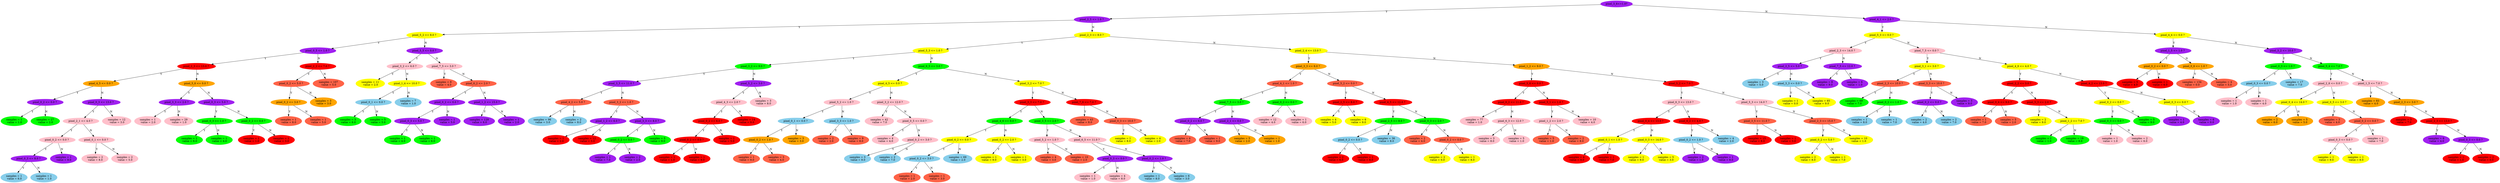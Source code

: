 // Binary Tree
digraph {
	"20b31d8c-383e-11eb-81cb-5800e3ba9968" [label="pixel_3_6<=1.0?" color=purple style=filled]
	"20b31d8d-383e-11eb-8c72-5800e3ba9968" [label="pixel_2_5 <= 1.0 ? " color=purple style=filled]
	"20b31d8c-383e-11eb-81cb-5800e3ba9968" -> "20b31d8d-383e-11eb-8c72-5800e3ba9968" [label=Y]
	"20b31d8e-383e-11eb-95e8-5800e3ba9968" [label="pixel_5_2 <= 8.0 ? " color=yellow style=filled]
	"20b31d8d-383e-11eb-8c72-5800e3ba9968" -> "20b31d8e-383e-11eb-95e8-5800e3ba9968" [label=Y]
	"20b31d8f-383e-11eb-954e-5800e3ba9968" [label="pixel_0_5 <= 1.0 ? " color=purple style=filled]
	"20b31d8e-383e-11eb-95e8-5800e3ba9968" -> "20b31d8f-383e-11eb-954e-5800e3ba9968" [label=Y]
	"20b31d90-383e-11eb-b7ca-5800e3ba9968" [label="pixel_2_3 <= 13.0 ? " color=red style=filled]
	"20b31d8f-383e-11eb-954e-5800e3ba9968" -> "20b31d90-383e-11eb-b7ca-5800e3ba9968" [label=Y]
	"20b31d91-383e-11eb-a788-5800e3ba9968" [label="pixel_4_5 <= 0.0 ? " color=orange style=filled]
	"20b31d90-383e-11eb-b7ca-5800e3ba9968" -> "20b31d91-383e-11eb-a788-5800e3ba9968" [label=Y]
	"20b31d92-383e-11eb-92b6-5800e3ba9968" [label="pixel_0_2 <= 0.0 ? " color=purple style=filled]
	"20b31d91-383e-11eb-a788-5800e3ba9968" -> "20b31d92-383e-11eb-92b6-5800e3ba9968" [label=Y]
	"20b31d93-383e-11eb-a351-5800e3ba9968" [label="samples = 1
 value = 1.0" color=green style=filled]
	"20b31d92-383e-11eb-92b6-5800e3ba9968" -> "20b31d93-383e-11eb-a351-5800e3ba9968" [label=Y]
	"20b3b970-383e-11eb-b393-5800e3ba9968" [label="samples = 27
 value = 2.0" color=green style=filled]
	"20b31d92-383e-11eb-92b6-5800e3ba9968" -> "20b3b970-383e-11eb-b393-5800e3ba9968" [label=N]
	"20b3b971-383e-11eb-ba29-5800e3ba9968" [label="pixel_0_3 <= 13.0 ? " color=purple style=filled]
	"20b31d91-383e-11eb-a788-5800e3ba9968" -> "20b3b971-383e-11eb-ba29-5800e3ba9968" [label=N]
	"20b3b972-383e-11eb-967a-5800e3ba9968" [label="pixel_2_1 <= 4.0 ? " color=pink style=filled]
	"20b3b971-383e-11eb-ba29-5800e3ba9968" -> "20b3b972-383e-11eb-967a-5800e3ba9968" [label=Y]
	"20b3b973-383e-11eb-9085-5800e3ba9968" [label="pixel_0_2 <= 0.0 ? " color=pink style=filled]
	"20b3b972-383e-11eb-967a-5800e3ba9968" -> "20b3b973-383e-11eb-9085-5800e3ba9968" [label=Y]
	"20b3b974-383e-11eb-b53b-5800e3ba9968" [label="pixel_0_3 <= 8.0 ? " color=purple style=filled]
	"20b3b973-383e-11eb-9085-5800e3ba9968" -> "20b3b974-383e-11eb-b53b-5800e3ba9968" [label=Y]
	"20b4557a-383e-11eb-97d5-5800e3ba9968" [label="samples = 1
 value = 6.0" color=skyblue style=filled]
	"20b3b974-383e-11eb-b53b-5800e3ba9968" -> "20b4557a-383e-11eb-97d5-5800e3ba9968" [label=Y]
	"20b4557b-383e-11eb-8ed5-5800e3ba9968" [label="samples = 1
 value = 1.0" color=skyblue style=filled]
	"20b3b974-383e-11eb-b53b-5800e3ba9968" -> "20b4557b-383e-11eb-8ed5-5800e3ba9968" [label=N]
	"20b4557c-383e-11eb-8fea-5800e3ba9968" [label="samples = 1
 value = 9.0" color=purple style=filled]
	"20b3b973-383e-11eb-9085-5800e3ba9968" -> "20b4557c-383e-11eb-8fea-5800e3ba9968" [label=N]
	"20b4557d-383e-11eb-95e6-5800e3ba9968" [label="pixel_0_1 <= 0.0 ? " color=pink style=filled]
	"20b3b972-383e-11eb-967a-5800e3ba9968" -> "20b4557d-383e-11eb-95e6-5800e3ba9968" [label=N]
	"20b4f16c-383e-11eb-8934-5800e3ba9968" [label="samples = 2
 value = 8.0" color=pink style=filled]
	"20b4557d-383e-11eb-95e6-5800e3ba9968" -> "20b4f16c-383e-11eb-8934-5800e3ba9968" [label=Y]
	"20b4f16d-383e-11eb-82ca-5800e3ba9968" [label="samples = 2
 value = 5.0" color=pink style=filled]
	"20b4557d-383e-11eb-95e6-5800e3ba9968" -> "20b4f16d-383e-11eb-82ca-5800e3ba9968" [label=N]
	"20b4f16e-383e-11eb-93e7-5800e3ba9968" [label="samples = 12
 value = 3.0" color=pink style=filled]
	"20b3b971-383e-11eb-ba29-5800e3ba9968" -> "20b4f16e-383e-11eb-93e7-5800e3ba9968" [label=N]
	"20b4f16f-383e-11eb-ac6d-5800e3ba9968" [label="pixel_5_6 <= 0.0 ? " color=orange style=filled]
	"20b31d90-383e-11eb-b7ca-5800e3ba9968" -> "20b4f16f-383e-11eb-ac6d-5800e3ba9968" [label=N]
	"20b4f170-383e-11eb-aee0-5800e3ba9968" [label="pixel_3_3 <= 2.0 ? " color=purple style=filled]
	"20b4f16f-383e-11eb-ac6d-5800e3ba9968" -> "20b4f170-383e-11eb-aee0-5800e3ba9968" [label=Y]
	"20b4f171-383e-11eb-a14d-5800e3ba9968" [label="samples = 1
 value = 2.0" color=pink style=filled]
	"20b4f170-383e-11eb-aee0-5800e3ba9968" -> "20b4f171-383e-11eb-a14d-5800e3ba9968" [label=Y]
	"20b4f172-383e-11eb-9e96-5800e3ba9968" [label="samples = 29
 value = 1.0" color=pink style=filled]
	"20b4f170-383e-11eb-aee0-5800e3ba9968" -> "20b4f172-383e-11eb-9e96-5800e3ba9968" [label=N]
	"20b4f173-383e-11eb-afd1-5800e3ba9968" [label="pixel_0_3 <= 5.0 ? " color=purple style=filled]
	"20b4f16f-383e-11eb-ac6d-5800e3ba9968" -> "20b4f173-383e-11eb-afd1-5800e3ba9968" [label=N]
	"20b4f174-383e-11eb-8e66-5800e3ba9968" [label="pixel_0_3 <= 1.0 ? " color=green style=filled]
	"20b4f173-383e-11eb-afd1-5800e3ba9968" -> "20b4f174-383e-11eb-8e66-5800e3ba9968" [label=Y]
	"20b4f175-383e-11eb-9fea-5800e3ba9968" [label="samples = 1
 value = 6.0" color=green style=filled]
	"20b4f174-383e-11eb-8e66-5800e3ba9968" -> "20b4f175-383e-11eb-9fea-5800e3ba9968" [label=Y]
	"20b4f176-383e-11eb-9301-5800e3ba9968" [label="samples = 1
 value = 4.0" color=green style=filled]
	"20b4f174-383e-11eb-8e66-5800e3ba9968" -> "20b4f176-383e-11eb-9301-5800e3ba9968" [label=N]
	"20b4f177-383e-11eb-a2b7-5800e3ba9968" [label="pixel_0_2 <= 0.0 ? " color=green style=filled]
	"20b4f173-383e-11eb-afd1-5800e3ba9968" -> "20b4f177-383e-11eb-a2b7-5800e3ba9968" [label=N]
	"20b4f178-383e-11eb-a336-5800e3ba9968" [label="samples = 1
 value = 1.0" color=red style=filled]
	"20b4f177-383e-11eb-a2b7-5800e3ba9968" -> "20b4f178-383e-11eb-a336-5800e3ba9968" [label=Y]
	"20b4f179-383e-11eb-b8d1-5800e3ba9968" [label="samples = 1
 value = 3.0" color=red style=filled]
	"20b4f177-383e-11eb-a2b7-5800e3ba9968" -> "20b4f179-383e-11eb-b8d1-5800e3ba9968" [label=N]
	"20b4f17a-383e-11eb-afdf-5800e3ba9968" [label="pixel_2_2 <= 7.0 ? " color=red style=filled]
	"20b31d8f-383e-11eb-954e-5800e3ba9968" -> "20b4f17a-383e-11eb-afdf-5800e3ba9968" [label=N]
	"20b4f17b-383e-11eb-85c8-5800e3ba9968" [label="pixel_0_2 <= 5.0 ? " color=tomato style=filled]
	"20b4f17a-383e-11eb-afdf-5800e3ba9968" -> "20b4f17b-383e-11eb-85c8-5800e3ba9968" [label=Y]
	"20b4f17c-383e-11eb-8ddb-5800e3ba9968" [label="pixel_0_2 <= 3.0 ? " color=orange style=filled]
	"20b4f17b-383e-11eb-85c8-5800e3ba9968" -> "20b4f17c-383e-11eb-8ddb-5800e3ba9968" [label=Y]
	"20b4f17d-383e-11eb-b79d-5800e3ba9968" [label="samples = 1
 value = 8.0" color=tomato style=filled]
	"20b4f17c-383e-11eb-8ddb-5800e3ba9968" -> "20b4f17d-383e-11eb-b79d-5800e3ba9968" [label=Y]
	"20b4f17e-383e-11eb-8872-5800e3ba9968" [label="samples = 1
 value = 5.0" color=tomato style=filled]
	"20b4f17c-383e-11eb-8ddb-5800e3ba9968" -> "20b4f17e-383e-11eb-8872-5800e3ba9968" [label=N]
	"20b58d78-383e-11eb-9ef4-5800e3ba9968" [label="samples = 3
 value = 3.0" color=orange style=filled]
	"20b4f17b-383e-11eb-85c8-5800e3ba9968" -> "20b58d78-383e-11eb-9ef4-5800e3ba9968" [label=N]
	"20b58d79-383e-11eb-a243-5800e3ba9968" [label="samples = 107
 value = 5.0" color=tomato style=filled]
	"20b4f17a-383e-11eb-afdf-5800e3ba9968" -> "20b58d79-383e-11eb-a243-5800e3ba9968" [label=N]
	"20b58d7a-383e-11eb-a53e-5800e3ba9968" [label="pixel_5_5 <= 0.0 ? " color=purple style=filled]
	"20b31d8e-383e-11eb-95e8-5800e3ba9968" -> "20b58d7a-383e-11eb-a53e-5800e3ba9968" [label=N]
	"20b58d7b-383e-11eb-a739-5800e3ba9968" [label="pixel_3_2 <= 6.0 ? " color=pink style=filled]
	"20b58d7a-383e-11eb-a53e-5800e3ba9968" -> "20b58d7b-383e-11eb-a739-5800e3ba9968" [label=Y]
	"20b58d7c-383e-11eb-9f31-5800e3ba9968" [label="samples = 11
 value = 2.0" color=yellow style=filled]
	"20b58d7b-383e-11eb-a739-5800e3ba9968" -> "20b58d7c-383e-11eb-9f31-5800e3ba9968" [label=Y]
	"20b58d7d-383e-11eb-a700-5800e3ba9968" [label="pixel_1_4 <= 10.0 ? " color=yellow style=filled]
	"20b58d7b-383e-11eb-a739-5800e3ba9968" -> "20b58d7d-383e-11eb-a700-5800e3ba9968" [label=N]
	"20b58d7e-383e-11eb-a0a8-5800e3ba9968" [label="pixel_0_1 <= 0.0 ? " color=skyblue style=filled]
	"20b58d7d-383e-11eb-a700-5800e3ba9968" -> "20b58d7e-383e-11eb-a0a8-5800e3ba9968" [label=Y]
	"20b58d7f-383e-11eb-b6ef-5800e3ba9968" [label="samples = 3
 value = 6.0" color=green style=filled]
	"20b58d7e-383e-11eb-a0a8-5800e3ba9968" -> "20b58d7f-383e-11eb-b6ef-5800e3ba9968" [label=Y]
	"20b58d80-383e-11eb-b3c7-5800e3ba9968" [label="samples = 5
 value = 5.0" color=green style=filled]
	"20b58d7e-383e-11eb-a0a8-5800e3ba9968" -> "20b58d80-383e-11eb-b3c7-5800e3ba9968" [label=N]
	"20b58d81-383e-11eb-bd9b-5800e3ba9968" [label="samples = 7
 value = 1.0" color=skyblue style=filled]
	"20b58d7d-383e-11eb-a700-5800e3ba9968" -> "20b58d81-383e-11eb-bd9b-5800e3ba9968" [label=N]
	"20b58d82-383e-11eb-a449-5800e3ba9968" [label="pixel_7_5 <= 3.0 ? " color=pink style=filled]
	"20b58d7a-383e-11eb-a53e-5800e3ba9968" -> "20b58d82-383e-11eb-a449-5800e3ba9968" [label=N]
	"20b58d83-383e-11eb-9ca3-5800e3ba9968" [label="samples = 8
 value = 4.0" color=tomato style=filled]
	"20b58d82-383e-11eb-a449-5800e3ba9968" -> "20b58d83-383e-11eb-9ca3-5800e3ba9968" [label=Y]
	"20b58d84-383e-11eb-8823-5800e3ba9968" [label="pixel_6_2 <= 2.0 ? " color=tomato style=filled]
	"20b58d82-383e-11eb-a449-5800e3ba9968" -> "20b58d84-383e-11eb-8823-5800e3ba9968" [label=N]
	"20b58d85-383e-11eb-8afa-5800e3ba9968" [label="pixel_0_2 <= 0.0 ? " color=purple style=filled]
	"20b58d84-383e-11eb-8823-5800e3ba9968" -> "20b58d85-383e-11eb-8afa-5800e3ba9968" [label=Y]
	"20b58d86-383e-11eb-b0b2-5800e3ba9968" [label="pixel_0_3 <= 5.0 ? " color=purple style=filled]
	"20b58d85-383e-11eb-8afa-5800e3ba9968" -> "20b58d86-383e-11eb-b0b2-5800e3ba9968" [label=Y]
	"20b58d87-383e-11eb-b7bb-5800e3ba9968" [label="samples = 1
 value = 4.0" color=green style=filled]
	"20b58d86-383e-11eb-b0b2-5800e3ba9968" -> "20b58d87-383e-11eb-b7bb-5800e3ba9968" [label=Y]
	"20b58d88-383e-11eb-ba35-5800e3ba9968" [label="samples = 1
 value = 6.0" color=green style=filled]
	"20b58d86-383e-11eb-b0b2-5800e3ba9968" -> "20b58d88-383e-11eb-ba35-5800e3ba9968" [label=N]
	"20b58d89-383e-11eb-af15-5800e3ba9968" [label="samples = 1
 value = 5.0" color=purple style=filled]
	"20b58d85-383e-11eb-8afa-5800e3ba9968" -> "20b58d89-383e-11eb-af15-5800e3ba9968" [label=N]
	"20b58d8a-383e-11eb-909f-5800e3ba9968" [label="pixel_1_2 <= 15.0 ? " color=purple style=filled]
	"20b58d84-383e-11eb-8823-5800e3ba9968" -> "20b58d8a-383e-11eb-909f-5800e3ba9968" [label=N]
	"20b58d8b-383e-11eb-b2fa-5800e3ba9968" [label="samples = 129
 value = 6.0" color=purple style=filled]
	"20b58d8a-383e-11eb-909f-5800e3ba9968" -> "20b58d8b-383e-11eb-b2fa-5800e3ba9968" [label=Y]
	"20b58d8c-383e-11eb-891c-5800e3ba9968" [label="samples = 1
 value = 2.0" color=purple style=filled]
	"20b58d8a-383e-11eb-909f-5800e3ba9968" -> "20b58d8c-383e-11eb-891c-5800e3ba9968" [label=N]
	"20b58d8d-383e-11eb-99a4-5800e3ba9968" [label="pixel_2_3 <= 8.0 ? " color=yellow style=filled]
	"20b31d8d-383e-11eb-8c72-5800e3ba9968" -> "20b58d8d-383e-11eb-99a4-5800e3ba9968" [label=N]
	"20b58d8e-383e-11eb-b491-5800e3ba9968" [label="pixel_5_3 <= 1.0 ? " color=yellow style=filled]
	"20b58d8d-383e-11eb-99a4-5800e3ba9968" -> "20b58d8e-383e-11eb-b491-5800e3ba9968" [label=Y]
	"20b58d8f-383e-11eb-8fa6-5800e3ba9968" [label="pixel_3_2 <= 9.0 ? " color=green style=filled]
	"20b58d8e-383e-11eb-b491-5800e3ba9968" -> "20b58d8f-383e-11eb-8fa6-5800e3ba9968" [label=Y]
	"20b62982-383e-11eb-b287-5800e3ba9968" [label="pixel_3_5 <= 11.0 ? " color=purple style=filled]
	"20b58d8f-383e-11eb-8fa6-5800e3ba9968" -> "20b62982-383e-11eb-b287-5800e3ba9968" [label=Y]
	"20b62983-383e-11eb-b3b0-5800e3ba9968" [label="pixel_4_2 <= 5.0 ? " color=tomato style=filled]
	"20b62982-383e-11eb-b287-5800e3ba9968" -> "20b62983-383e-11eb-b3b0-5800e3ba9968" [label=Y]
	"20b62984-383e-11eb-b414-5800e3ba9968" [label="samples = 96
 value = 3.0" color=skyblue style=filled]
	"20b62983-383e-11eb-b3b0-5800e3ba9968" -> "20b62984-383e-11eb-b414-5800e3ba9968" [label=Y]
	"20b62985-383e-11eb-8124-5800e3ba9968" [label="samples = 2
 value = 8.0" color=skyblue style=filled]
	"20b62983-383e-11eb-b3b0-5800e3ba9968" -> "20b62985-383e-11eb-8124-5800e3ba9968" [label=N]
	"20b62986-383e-11eb-aa96-5800e3ba9968" [label="pixel_3_2 <= 1.0 ? " color=tomato style=filled]
	"20b62982-383e-11eb-b287-5800e3ba9968" -> "20b62986-383e-11eb-aa96-5800e3ba9968" [label=N]
	"20b62987-383e-11eb-b11e-5800e3ba9968" [label="pixel_1_2 <= 6.0 ? " color=purple style=filled]
	"20b62986-383e-11eb-aa96-5800e3ba9968" -> "20b62987-383e-11eb-b11e-5800e3ba9968" [label=Y]
	"20b62988-383e-11eb-b732-5800e3ba9968" [label="samples = 1
 value = 2.0" color=red style=filled]
	"20b62987-383e-11eb-b11e-5800e3ba9968" -> "20b62988-383e-11eb-b732-5800e3ba9968" [label=Y]
	"20b62989-383e-11eb-80d0-5800e3ba9968" [label="samples = 12
 value = 3.0" color=red style=filled]
	"20b62987-383e-11eb-b11e-5800e3ba9968" -> "20b62989-383e-11eb-80d0-5800e3ba9968" [label=N]
	"20b6298a-383e-11eb-aed9-5800e3ba9968" [label="pixel_3_3 <= 8.0 ? " color=purple style=filled]
	"20b62986-383e-11eb-aa96-5800e3ba9968" -> "20b6298a-383e-11eb-aed9-5800e3ba9968" [label=N]
	"20b6298b-383e-11eb-9be9-5800e3ba9968" [label="pixel_0_2 <= 0.0 ? " color=green style=filled]
	"20b6298a-383e-11eb-aed9-5800e3ba9968" -> "20b6298b-383e-11eb-9be9-5800e3ba9968" [label=Y]
	"20b6298c-383e-11eb-b5ba-5800e3ba9968" [label="samples = 1
 value = 7.0" color=purple style=filled]
	"20b6298b-383e-11eb-9be9-5800e3ba9968" -> "20b6298c-383e-11eb-b5ba-5800e3ba9968" [label=Y]
	"20b6298d-383e-11eb-af88-5800e3ba9968" [label="samples = 2
 value = 2.0" color=purple style=filled]
	"20b6298b-383e-11eb-9be9-5800e3ba9968" -> "20b6298d-383e-11eb-af88-5800e3ba9968" [label=N]
	"20b6298e-383e-11eb-864a-5800e3ba9968" [label="samples = 5
 value = 9.0" color=green style=filled]
	"20b6298a-383e-11eb-aed9-5800e3ba9968" -> "20b6298e-383e-11eb-864a-5800e3ba9968" [label=N]
	"20b6298f-383e-11eb-bfc0-5800e3ba9968" [label="pixel_5_2 <= 3.0 ? " color=purple style=filled]
	"20b58d8f-383e-11eb-8fa6-5800e3ba9968" -> "20b6298f-383e-11eb-bfc0-5800e3ba9968" [label=N]
	"20b62990-383e-11eb-b78e-5800e3ba9968" [label="pixel_4_3 <= 2.0 ? " color=pink style=filled]
	"20b6298f-383e-11eb-bfc0-5800e3ba9968" -> "20b62990-383e-11eb-b78e-5800e3ba9968" [label=Y]
	"20b62991-383e-11eb-ac2a-5800e3ba9968" [label="pixel_0_2 <= 6.0 ? " color=red style=filled]
	"20b62990-383e-11eb-b78e-5800e3ba9968" -> "20b62991-383e-11eb-ac2a-5800e3ba9968" [label=Y]
	"20b62992-383e-11eb-a5eb-5800e3ba9968" [label="pixel_0_2 <= 0.0 ? " color=red style=filled]
	"20b62991-383e-11eb-ac2a-5800e3ba9968" -> "20b62992-383e-11eb-a5eb-5800e3ba9968" [label=Y]
	"20b62993-383e-11eb-8dc2-5800e3ba9968" [label="samples = 1
 value = 1.0" color=red style=filled]
	"20b62992-383e-11eb-a5eb-5800e3ba9968" -> "20b62993-383e-11eb-8dc2-5800e3ba9968" [label=Y]
	"20b62994-383e-11eb-a5b8-5800e3ba9968" [label="samples = 1
 value = 9.0" color=red style=filled]
	"20b62992-383e-11eb-a5eb-5800e3ba9968" -> "20b62994-383e-11eb-a5b8-5800e3ba9968" [label=N]
	"20b62995-383e-11eb-a77f-5800e3ba9968" [label="samples = 1
 value = 5.0" color=red style=filled]
	"20b62991-383e-11eb-ac2a-5800e3ba9968" -> "20b62995-383e-11eb-a77f-5800e3ba9968" [label=N]
	"20b62996-383e-11eb-b1a8-5800e3ba9968" [label="samples = 14
 value = 9.0" color=red style=filled]
	"20b62990-383e-11eb-b78e-5800e3ba9968" -> "20b62996-383e-11eb-b1a8-5800e3ba9968" [label=N]
	"20b62997-383e-11eb-8cdb-5800e3ba9968" [label="samples = 3
 value = 8.0" color=pink style=filled]
	"20b6298f-383e-11eb-bfc0-5800e3ba9968" -> "20b62997-383e-11eb-8cdb-5800e3ba9968" [label=N]
	"20b62998-383e-11eb-9513-5800e3ba9968" [label="pixel_6_5 <= 3.0 ? " color=green style=filled]
	"20b58d8e-383e-11eb-b491-5800e3ba9968" -> "20b62998-383e-11eb-9513-5800e3ba9968" [label=N]
	"20b62999-383e-11eb-a376-5800e3ba9968" [label="pixel_4_5 <= 0.0 ? " color=yellow style=filled]
	"20b62998-383e-11eb-9513-5800e3ba9968" -> "20b62999-383e-11eb-a376-5800e3ba9968" [label=Y]
	"20b6299a-383e-11eb-a33b-5800e3ba9968" [label="pixel_5_2 <= 1.0 ? " color=pink style=filled]
	"20b62999-383e-11eb-a376-5800e3ba9968" -> "20b6299a-383e-11eb-a33b-5800e3ba9968" [label=Y]
	"20b6299b-383e-11eb-b362-5800e3ba9968" [label="pixel_0_1 <= 0.0 ? " color=skyblue style=filled]
	"20b6299a-383e-11eb-a33b-5800e3ba9968" -> "20b6299b-383e-11eb-b362-5800e3ba9968" [label=Y]
	"20b6299c-383e-11eb-8781-5800e3ba9968" [label="pixel_0_2 <= 1.0 ? " color=orange style=filled]
	"20b6299b-383e-11eb-b362-5800e3ba9968" -> "20b6299c-383e-11eb-8781-5800e3ba9968" [label=Y]
	"20b6299d-383e-11eb-a692-5800e3ba9968" [label="samples = 1
 value = 9.0" color=tomato style=filled]
	"20b6299c-383e-11eb-8781-5800e3ba9968" -> "20b6299d-383e-11eb-a692-5800e3ba9968" [label=Y]
	"20b6299e-383e-11eb-b8fb-5800e3ba9968" [label="samples = 3
 value = 4.0" color=tomato style=filled]
	"20b6299c-383e-11eb-8781-5800e3ba9968" -> "20b6299e-383e-11eb-b8fb-5800e3ba9968" [label=N]
	"20b6299f-383e-11eb-a032-5800e3ba9968" [label="samples = 3
 value = 3.0" color=orange style=filled]
	"20b6299b-383e-11eb-b362-5800e3ba9968" -> "20b6299f-383e-11eb-a032-5800e3ba9968" [label=N]
	"20b629a0-383e-11eb-aeea-5800e3ba9968" [label="pixel_3_3 <= 1.0 ? " color=skyblue style=filled]
	"20b6299a-383e-11eb-a33b-5800e3ba9968" -> "20b629a0-383e-11eb-aeea-5800e3ba9968" [label=N]
	"20b629a1-383e-11eb-a811-5800e3ba9968" [label="samples = 2
 value = 2.0" color=tomato style=filled]
	"20b629a0-383e-11eb-aeea-5800e3ba9968" -> "20b629a1-383e-11eb-a811-5800e3ba9968" [label=Y]
	"20b629a2-383e-11eb-9b91-5800e3ba9968" [label="samples = 9
 value = 8.0" color=tomato style=filled]
	"20b629a0-383e-11eb-aeea-5800e3ba9968" -> "20b629a2-383e-11eb-9b91-5800e3ba9968" [label=N]
	"20b629a3-383e-11eb-bf44-5800e3ba9968" [label="pixel_3_2 <= 12.0 ? " color=pink style=filled]
	"20b62999-383e-11eb-a376-5800e3ba9968" -> "20b629a3-383e-11eb-bf44-5800e3ba9968" [label=N]
	"20b629a4-383e-11eb-9ffa-5800e3ba9968" [label="samples = 42
 value = 7.0" color=pink style=filled]
	"20b629a3-383e-11eb-bf44-5800e3ba9968" -> "20b629a4-383e-11eb-9ffa-5800e3ba9968" [label=Y]
	"20b6c58c-383e-11eb-a784-5800e3ba9968" [label="pixel_0_5 <= 0.0 ? " color=pink style=filled]
	"20b629a3-383e-11eb-bf44-5800e3ba9968" -> "20b6c58c-383e-11eb-a784-5800e3ba9968" [label=N]
	"20b6c58d-383e-11eb-8280-5800e3ba9968" [label="samples = 4
 value = 4.0" color=pink style=filled]
	"20b6c58c-383e-11eb-a784-5800e3ba9968" -> "20b6c58d-383e-11eb-8280-5800e3ba9968" [label=Y]
	"20b6c58e-383e-11eb-a8dd-5800e3ba9968" [label="pixel_0_2 <= 3.0 ? " color=pink style=filled]
	"20b6c58c-383e-11eb-a784-5800e3ba9968" -> "20b6c58e-383e-11eb-a8dd-5800e3ba9968" [label=N]
	"20b6c58f-383e-11eb-9b82-5800e3ba9968" [label="samples = 3
 value = 9.0" color=skyblue style=filled]
	"20b6c58e-383e-11eb-a8dd-5800e3ba9968" -> "20b6c58f-383e-11eb-9b82-5800e3ba9968" [label=Y]
	"20b6c590-383e-11eb-a5d9-5800e3ba9968" [label="samples = 2
 value = 7.0" color=skyblue style=filled]
	"20b6c58e-383e-11eb-a8dd-5800e3ba9968" -> "20b6c590-383e-11eb-a5d9-5800e3ba9968" [label=N]
	"20b6c591-383e-11eb-864a-5800e3ba9968" [label="pixel_3_2 <= 7.0 ? " color=yellow style=filled]
	"20b62998-383e-11eb-9513-5800e3ba9968" -> "20b6c591-383e-11eb-864a-5800e3ba9968" [label=N]
	"20b6c592-383e-11eb-9da8-5800e3ba9968" [label="pixel_3_3 <= 7.0 ? " color=red style=filled]
	"20b6c591-383e-11eb-864a-5800e3ba9968" -> "20b6c592-383e-11eb-9da8-5800e3ba9968" [label=Y]
	"20b6c593-383e-11eb-b0e7-5800e3ba9968" [label="pixel_4_6 <= 0.0 ? " color=green style=filled]
	"20b6c592-383e-11eb-9da8-5800e3ba9968" -> "20b6c593-383e-11eb-b0e7-5800e3ba9968" [label=Y]
	"20b6c594-383e-11eb-998c-5800e3ba9968" [label="pixel_6_2 <= 0.0 ? " color=yellow style=filled]
	"20b6c593-383e-11eb-b0e7-5800e3ba9968" -> "20b6c594-383e-11eb-998c-5800e3ba9968" [label=Y]
	"20b6c595-383e-11eb-955e-5800e3ba9968" [label="pixel_0_2 <= 3.0 ? " color=skyblue style=filled]
	"20b6c594-383e-11eb-998c-5800e3ba9968" -> "20b6c595-383e-11eb-955e-5800e3ba9968" [label=Y]
	"20b6c596-383e-11eb-a62c-5800e3ba9968" [label="samples = 1
 value = 2.0" color=tomato style=filled]
	"20b6c595-383e-11eb-955e-5800e3ba9968" -> "20b6c596-383e-11eb-a62c-5800e3ba9968" [label=Y]
	"20b6c597-383e-11eb-8b0e-5800e3ba9968" [label="samples = 1
 value = 3.0" color=tomato style=filled]
	"20b6c595-383e-11eb-955e-5800e3ba9968" -> "20b6c597-383e-11eb-8b0e-5800e3ba9968" [label=N]
	"20b6c598-383e-11eb-8fb6-5800e3ba9968" [label="samples = 69
 value = 2.0" color=skyblue style=filled]
	"20b6c594-383e-11eb-998c-5800e3ba9968" -> "20b6c598-383e-11eb-8fb6-5800e3ba9968" [label=N]
	"20b6c599-383e-11eb-8700-5800e3ba9968" [label="pixel_0_2 <= 2.0 ? " color=yellow style=filled]
	"20b6c593-383e-11eb-b0e7-5800e3ba9968" -> "20b6c599-383e-11eb-8700-5800e3ba9968" [label=N]
	"20b6c59a-383e-11eb-b876-5800e3ba9968" [label="samples = 1
 value = 9.0" color=yellow style=filled]
	"20b6c599-383e-11eb-8700-5800e3ba9968" -> "20b6c59a-383e-11eb-b876-5800e3ba9968" [label=Y]
	"20b6c59b-383e-11eb-9d24-5800e3ba9968" [label="samples = 1
 value = 3.0" color=yellow style=filled]
	"20b6c599-383e-11eb-8700-5800e3ba9968" -> "20b6c59b-383e-11eb-9d24-5800e3ba9968" [label=N]
	"20b7fda2-383e-11eb-a24a-5800e3ba9968" [label="pixel_3_5 <= 2.0 ? " color=green style=filled]
	"20b6c592-383e-11eb-9da8-5800e3ba9968" -> "20b7fda2-383e-11eb-a24a-5800e3ba9968" [label=N]
	"20b7fda3-383e-11eb-adb1-5800e3ba9968" [label="pixel_5_2 <= 1.0 ? " color=pink style=filled]
	"20b7fda2-383e-11eb-a24a-5800e3ba9968" -> "20b7fda3-383e-11eb-adb1-5800e3ba9968" [label=Y]
	"20b7fda4-383e-11eb-9728-5800e3ba9968" [label="samples = 4
 value = 3.0" color=tomato style=filled]
	"20b7fda3-383e-11eb-adb1-5800e3ba9968" -> "20b7fda4-383e-11eb-9728-5800e3ba9968" [label=Y]
	"20b7fda5-383e-11eb-81aa-5800e3ba9968" [label="samples = 10
 value = 2.0" color=tomato style=filled]
	"20b7fda3-383e-11eb-adb1-5800e3ba9968" -> "20b7fda5-383e-11eb-81aa-5800e3ba9968" [label=N]
	"20b7fda6-383e-11eb-9d3c-5800e3ba9968" [label="pixel_6_5 <= 11.0 ? " color=pink style=filled]
	"20b7fda2-383e-11eb-a24a-5800e3ba9968" -> "20b7fda6-383e-11eb-9d3c-5800e3ba9968" [label=N]
	"20b7fda7-383e-11eb-b7ce-5800e3ba9968" [label="pixel_0_3 <= 0.0 ? " color=purple style=filled]
	"20b7fda6-383e-11eb-9d3c-5800e3ba9968" -> "20b7fda7-383e-11eb-b7ce-5800e3ba9968" [label=Y]
	"20b7fda8-383e-11eb-97de-5800e3ba9968" [label="samples = 1
 value = 1.0" color=pink style=filled]
	"20b7fda7-383e-11eb-b7ce-5800e3ba9968" -> "20b7fda8-383e-11eb-97de-5800e3ba9968" [label=Y]
	"20b7fda9-383e-11eb-a3d5-5800e3ba9968" [label="samples = 4
 value = 8.0" color=pink style=filled]
	"20b7fda7-383e-11eb-b7ce-5800e3ba9968" -> "20b7fda9-383e-11eb-a3d5-5800e3ba9968" [label=N]
	"20b7fdaa-383e-11eb-b637-5800e3ba9968" [label="pixel_0_2 <= 1.0 ? " color=purple style=filled]
	"20b7fda6-383e-11eb-9d3c-5800e3ba9968" -> "20b7fdaa-383e-11eb-b637-5800e3ba9968" [label=N]
	"20b7fdab-383e-11eb-b896-5800e3ba9968" [label="samples = 1
 value = 8.0" color=skyblue style=filled]
	"20b7fdaa-383e-11eb-b637-5800e3ba9968" -> "20b7fdab-383e-11eb-b896-5800e3ba9968" [label=Y]
	"20b7fdac-383e-11eb-a168-5800e3ba9968" [label="samples = 6
 value = 3.0" color=skyblue style=filled]
	"20b7fdaa-383e-11eb-b637-5800e3ba9968" -> "20b7fdac-383e-11eb-a168-5800e3ba9968" [label=N]
	"20b7fdad-383e-11eb-ae13-5800e3ba9968" [label="pixel_7_6 <= 7.0 ? " color=red style=filled]
	"20b6c591-383e-11eb-864a-5800e3ba9968" -> "20b7fdad-383e-11eb-ae13-5800e3ba9968" [label=N]
	"20b7fdae-383e-11eb-b73d-5800e3ba9968" [label="samples = 43
 value = 8.0" color=tomato style=filled]
	"20b7fdad-383e-11eb-ae13-5800e3ba9968" -> "20b7fdae-383e-11eb-b73d-5800e3ba9968" [label=Y]
	"20b7fdaf-383e-11eb-b4d2-5800e3ba9968" [label="pixel_0_3 <= 10.0 ? " color=tomato style=filled]
	"20b7fdad-383e-11eb-ae13-5800e3ba9968" -> "20b7fdaf-383e-11eb-b4d2-5800e3ba9968" [label=N]
	"20b7fdb0-383e-11eb-b24c-5800e3ba9968" [label="samples = 1
 value = 8.0" color=yellow style=filled]
	"20b7fdaf-383e-11eb-b4d2-5800e3ba9968" -> "20b7fdb0-383e-11eb-b24c-5800e3ba9968" [label=Y]
	"20b7fdb1-383e-11eb-8e11-5800e3ba9968" [label="samples = 4
 value = 2.0" color=yellow style=filled]
	"20b7fdaf-383e-11eb-b4d2-5800e3ba9968" -> "20b7fdb1-383e-11eb-8e11-5800e3ba9968" [label=N]
	"20b7fdb2-383e-11eb-a726-5800e3ba9968" [label="pixel_2_4 <= 13.0 ? " color=yellow style=filled]
	"20b58d8d-383e-11eb-99a4-5800e3ba9968" -> "20b7fdb2-383e-11eb-a726-5800e3ba9968" [label=N]
	"20b899b4-383e-11eb-824a-5800e3ba9968" [label="pixel_3_3 <= 6.0 ? " color=orange style=filled]
	"20b7fdb2-383e-11eb-a726-5800e3ba9968" -> "20b899b4-383e-11eb-824a-5800e3ba9968" [label=Y]
	"20b899b5-383e-11eb-96d0-5800e3ba9968" [label="pixel_4_1 <= 1.0 ? " color=tomato style=filled]
	"20b899b4-383e-11eb-824a-5800e3ba9968" -> "20b899b5-383e-11eb-96d0-5800e3ba9968" [label=Y]
	"20b899b6-383e-11eb-8a40-5800e3ba9968" [label="pixel_7_5 <= 3.0 ? " color=green style=filled]
	"20b899b5-383e-11eb-96d0-5800e3ba9968" -> "20b899b6-383e-11eb-8a40-5800e3ba9968" [label=Y]
	"20b899b7-383e-11eb-a9de-5800e3ba9968" [label="pixel_0_2 <= 6.0 ? " color=purple style=filled]
	"20b899b6-383e-11eb-8a40-5800e3ba9968" -> "20b899b7-383e-11eb-a9de-5800e3ba9968" [label=Y]
	"20b899b8-383e-11eb-ae20-5800e3ba9968" [label="samples = 4
 value = 7.0" color=tomato style=filled]
	"20b899b7-383e-11eb-a9de-5800e3ba9968" -> "20b899b8-383e-11eb-ae20-5800e3ba9968" [label=Y]
	"20b899b9-383e-11eb-a0bf-5800e3ba9968" [label="samples = 1
 value = 9.0" color=tomato style=filled]
	"20b899b7-383e-11eb-a9de-5800e3ba9968" -> "20b899b9-383e-11eb-a0bf-5800e3ba9968" [label=N]
	"20b899ba-383e-11eb-90c2-5800e3ba9968" [label="pixel_2_1 <= 0.0 ? " color=purple style=filled]
	"20b899b6-383e-11eb-8a40-5800e3ba9968" -> "20b899ba-383e-11eb-90c2-5800e3ba9968" [label=N]
	"20b899bb-383e-11eb-82ed-5800e3ba9968" [label="samples = 5
 value = 2.0" color=orange style=filled]
	"20b899ba-383e-11eb-90c2-5800e3ba9968" -> "20b899bb-383e-11eb-82ed-5800e3ba9968" [label=Y]
	"20b899bc-383e-11eb-92a7-5800e3ba9968" [label="samples = 1
 value = 1.0" color=orange style=filled]
	"20b899ba-383e-11eb-90c2-5800e3ba9968" -> "20b899bc-383e-11eb-92a7-5800e3ba9968" [label=N]
	"20b899bd-383e-11eb-9f7c-5800e3ba9968" [label="pixel_0_2 <= 0.0 ? " color=green style=filled]
	"20b899b5-383e-11eb-96d0-5800e3ba9968" -> "20b899bd-383e-11eb-9f7c-5800e3ba9968" [label=N]
	"20b899be-383e-11eb-b740-5800e3ba9968" [label="samples = 12
 value = 4.0" color=pink style=filled]
	"20b899bd-383e-11eb-9f7c-5800e3ba9968" -> "20b899be-383e-11eb-b740-5800e3ba9968" [label=Y]
	"20b899bf-383e-11eb-a8fb-5800e3ba9968" [label="samples = 1
 value = 6.0" color=pink style=filled]
	"20b899bd-383e-11eb-9f7c-5800e3ba9968" -> "20b899bf-383e-11eb-a8fb-5800e3ba9968" [label=N]
	"20b899c0-383e-11eb-805f-5800e3ba9968" [label="pixel_5_2 <= 0.0 ? " color=tomato style=filled]
	"20b899b4-383e-11eb-824a-5800e3ba9968" -> "20b899c0-383e-11eb-805f-5800e3ba9968" [label=N]
	"20b899c1-383e-11eb-9dcc-5800e3ba9968" [label="pixel_2_5 <= 8.0 ? " color=red style=filled]
	"20b899c0-383e-11eb-805f-5800e3ba9968" -> "20b899c1-383e-11eb-9dcc-5800e3ba9968" [label=Y]
	"20b899c2-383e-11eb-a1e2-5800e3ba9968" [label="samples = 4
 value = 5.0" color=yellow style=filled]
	"20b899c1-383e-11eb-9dcc-5800e3ba9968" -> "20b899c2-383e-11eb-a1e2-5800e3ba9968" [label=Y]
	"20b899c3-383e-11eb-b2d1-5800e3ba9968" [label="samples = 6
 value = 9.0" color=yellow style=filled]
	"20b899c1-383e-11eb-9dcc-5800e3ba9968" -> "20b899c3-383e-11eb-b2d1-5800e3ba9968" [label=N]
	"20b899c4-383e-11eb-985c-5800e3ba9968" [label="pixel_4_5 <= 12.0 ? " color=red style=filled]
	"20b899c0-383e-11eb-805f-5800e3ba9968" -> "20b899c4-383e-11eb-985c-5800e3ba9968" [label=N]
	"20b899c5-383e-11eb-9e53-5800e3ba9968" [label="pixel_2_5 <= 8.0 ? " color=green style=filled]
	"20b899c4-383e-11eb-985c-5800e3ba9968" -> "20b899c5-383e-11eb-9e53-5800e3ba9968" [label=Y]
	"20b899c6-383e-11eb-b58c-5800e3ba9968" [label="pixel_0_2 <= 0.0 ? " color=skyblue style=filled]
	"20b899c5-383e-11eb-9e53-5800e3ba9968" -> "20b899c6-383e-11eb-b58c-5800e3ba9968" [label=Y]
	"20b899c7-383e-11eb-84ad-5800e3ba9968" [label="samples = 2
 value = 6.0" color=red style=filled]
	"20b899c6-383e-11eb-b58c-5800e3ba9968" -> "20b899c7-383e-11eb-84ad-5800e3ba9968" [label=Y]
	"20b899c8-383e-11eb-9d4f-5800e3ba9968" [label="samples = 1
 value = 8.0" color=red style=filled]
	"20b899c6-383e-11eb-b58c-5800e3ba9968" -> "20b899c8-383e-11eb-9d4f-5800e3ba9968" [label=N]
	"20b899c9-383e-11eb-8c0e-5800e3ba9968" [label="samples = 36
 value = 8.0" color=skyblue style=filled]
	"20b899c5-383e-11eb-9e53-5800e3ba9968" -> "20b899c9-383e-11eb-8c0e-5800e3ba9968" [label=N]
	"20b899ca-383e-11eb-93bc-5800e3ba9968" [label="pixel_0_3 <= 2.0 ? " color=green style=filled]
	"20b899c4-383e-11eb-985c-5800e3ba9968" -> "20b899ca-383e-11eb-93bc-5800e3ba9968" [label=N]
	"20b899cb-383e-11eb-83e7-5800e3ba9968" [label="samples = 2
 value = 4.0" color=tomato style=filled]
	"20b899ca-383e-11eb-93bc-5800e3ba9968" -> "20b899cb-383e-11eb-83e7-5800e3ba9968" [label=Y]
	"20b899cc-383e-11eb-bf7a-5800e3ba9968" [label="pixel_0_2 <= 0.0 ? " color=tomato style=filled]
	"20b899ca-383e-11eb-93bc-5800e3ba9968" -> "20b899cc-383e-11eb-bf7a-5800e3ba9968" [label=N]
	"20b899cd-383e-11eb-a1f4-5800e3ba9968" [label="samples = 2
 value = 0.0" color=yellow style=filled]
	"20b899cc-383e-11eb-bf7a-5800e3ba9968" -> "20b899cd-383e-11eb-a1f4-5800e3ba9968" [label=Y]
	"20b935cc-383e-11eb-a2c4-5800e3ba9968" [label="samples = 1
 value = 8.0" color=yellow style=filled]
	"20b899cc-383e-11eb-bf7a-5800e3ba9968" -> "20b935cc-383e-11eb-a2c4-5800e3ba9968" [label=N]
	"20b935cd-383e-11eb-8989-5800e3ba9968" [label="pixel_1_2 <= 9.0 ? " color=orange style=filled]
	"20b7fdb2-383e-11eb-a726-5800e3ba9968" -> "20b935cd-383e-11eb-8989-5800e3ba9968" [label=N]
	"20b935ce-383e-11eb-b166-5800e3ba9968" [label="pixel_5_6 <= 0.0 ? " color=red style=filled]
	"20b935cd-383e-11eb-8989-5800e3ba9968" -> "20b935ce-383e-11eb-b166-5800e3ba9968" [label=Y]
	"20b935cf-383e-11eb-88f9-5800e3ba9968" [label="pixel_6_2 <= 11.0 ? " color=red style=filled]
	"20b935ce-383e-11eb-b166-5800e3ba9968" -> "20b935cf-383e-11eb-88f9-5800e3ba9968" [label=Y]
	"20b935d0-383e-11eb-a028-5800e3ba9968" [label="samples = 77
 value = 1.0" color=pink style=filled]
	"20b935cf-383e-11eb-88f9-5800e3ba9968" -> "20b935d0-383e-11eb-a028-5800e3ba9968" [label=Y]
	"20b935d1-383e-11eb-88d5-5800e3ba9968" [label="pixel_6_3 <= 12.0 ? " color=pink style=filled]
	"20b935cf-383e-11eb-88f9-5800e3ba9968" -> "20b935d1-383e-11eb-88d5-5800e3ba9968" [label=N]
	"20b935d2-383e-11eb-849c-5800e3ba9968" [label="samples = 3
 value = 8.0" color=pink style=filled]
	"20b935d1-383e-11eb-88d5-5800e3ba9968" -> "20b935d2-383e-11eb-849c-5800e3ba9968" [label=Y]
	"20b9d2a4-383e-11eb-9b40-5800e3ba9968" [label="samples = 5
 value = 1.0" color=pink style=filled]
	"20b935d1-383e-11eb-88d5-5800e3ba9968" -> "20b9d2a4-383e-11eb-9b40-5800e3ba9968" [label=N]
	"20b9d2a5-383e-11eb-91da-5800e3ba9968" [label="pixel_5_1 <= 1.0 ? " color=red style=filled]
	"20b935ce-383e-11eb-b166-5800e3ba9968" -> "20b9d2a5-383e-11eb-91da-5800e3ba9968" [label=N]
	"20b9d2a6-383e-11eb-abf1-5800e3ba9968" [label="pixel_1_2 <= 2.0 ? " color=pink style=filled]
	"20b9d2a5-383e-11eb-91da-5800e3ba9968" -> "20b9d2a6-383e-11eb-abf1-5800e3ba9968" [label=Y]
	"20b9d2a7-383e-11eb-a154-5800e3ba9968" [label="samples = 5
 value = 1.0" color=tomato style=filled]
	"20b9d2a6-383e-11eb-abf1-5800e3ba9968" -> "20b9d2a7-383e-11eb-a154-5800e3ba9968" [label=Y]
	"20b9d2a8-383e-11eb-a51c-5800e3ba9968" [label="samples = 2
 value = 8.0" color=tomato style=filled]
	"20b9d2a6-383e-11eb-abf1-5800e3ba9968" -> "20b9d2a8-383e-11eb-a51c-5800e3ba9968" [label=N]
	"20b9d2a9-383e-11eb-8893-5800e3ba9968" [label="samples = 10
 value = 4.0" color=pink style=filled]
	"20b9d2a5-383e-11eb-91da-5800e3ba9968" -> "20b9d2a9-383e-11eb-8893-5800e3ba9968" [label=N]
	"20b9d2aa-383e-11eb-b2d8-5800e3ba9968" [label="pixel_5_2 <= 7.0 ? " color=red style=filled]
	"20b935cd-383e-11eb-8989-5800e3ba9968" -> "20b9d2aa-383e-11eb-b2d8-5800e3ba9968" [label=N]
	"20b9d2ab-383e-11eb-ad51-5800e3ba9968" [label="pixel_6_3 <= 13.0 ? " color=pink style=filled]
	"20b9d2aa-383e-11eb-b2d8-5800e3ba9968" -> "20b9d2ab-383e-11eb-ad51-5800e3ba9968" [label=Y]
	"20b9d2ac-383e-11eb-a31f-5800e3ba9968" [label="pixel_0_4 <= 13.0 ? " color=red style=filled]
	"20b9d2ab-383e-11eb-ad51-5800e3ba9968" -> "20b9d2ac-383e-11eb-a31f-5800e3ba9968" [label=Y]
	"20b9d2ad-383e-11eb-8fe2-5800e3ba9968" [label="pixel_0_1 <= 1.0 ? " color=yellow style=filled]
	"20b9d2ac-383e-11eb-a31f-5800e3ba9968" -> "20b9d2ad-383e-11eb-8fe2-5800e3ba9968" [label=Y]
	"20b9d2ae-383e-11eb-926a-5800e3ba9968" [label="samples = 4
 value = 9.0" color=red style=filled]
	"20b9d2ad-383e-11eb-8fe2-5800e3ba9968" -> "20b9d2ae-383e-11eb-926a-5800e3ba9968" [label=Y]
	"20b9d2af-383e-11eb-889a-5800e3ba9968" [label="samples = 1
 value = 7.0" color=red style=filled]
	"20b9d2ad-383e-11eb-8fe2-5800e3ba9968" -> "20b9d2af-383e-11eb-889a-5800e3ba9968" [label=N]
	"20b9d2b0-383e-11eb-829e-5800e3ba9968" [label="pixel_0_3 <= 14.0 ? " color=yellow style=filled]
	"20b9d2ac-383e-11eb-a31f-5800e3ba9968" -> "20b9d2b0-383e-11eb-829e-5800e3ba9968" [label=N]
	"20b9d2b1-383e-11eb-af04-5800e3ba9968" [label="samples = 1
 value = 9.0" color=yellow style=filled]
	"20b9d2b0-383e-11eb-829e-5800e3ba9968" -> "20b9d2b1-383e-11eb-af04-5800e3ba9968" [label=Y]
	"20b9d2b2-383e-11eb-8398-5800e3ba9968" [label="samples = 5
 value = 3.0" color=yellow style=filled]
	"20b9d2b0-383e-11eb-829e-5800e3ba9968" -> "20b9d2b2-383e-11eb-8398-5800e3ba9968" [label=N]
	"20b9d2b3-383e-11eb-8299-5800e3ba9968" [label="pixel_6_2 <= 4.0 ? " color=red style=filled]
	"20b9d2ab-383e-11eb-ad51-5800e3ba9968" -> "20b9d2b3-383e-11eb-8299-5800e3ba9968" [label=N]
	"20b9d2b4-383e-11eb-a076-5800e3ba9968" [label="pixel_0_2 <= 1.0 ? " color=skyblue style=filled]
	"20b9d2b3-383e-11eb-8299-5800e3ba9968" -> "20b9d2b4-383e-11eb-a076-5800e3ba9968" [label=Y]
	"20b9d2b5-383e-11eb-8a32-5800e3ba9968" [label="samples = 2
 value = 1.0" color=purple style=filled]
	"20b9d2b4-383e-11eb-a076-5800e3ba9968" -> "20b9d2b5-383e-11eb-8a32-5800e3ba9968" [label=Y]
	"20b9d2b6-383e-11eb-83d8-5800e3ba9968" [label="samples = 1
 value = 9.0" color=purple style=filled]
	"20b9d2b4-383e-11eb-a076-5800e3ba9968" -> "20b9d2b6-383e-11eb-83d8-5800e3ba9968" [label=N]
	"20b9d2b7-383e-11eb-b7ed-5800e3ba9968" [label="samples = 4
 value = 2.0" color=skyblue style=filled]
	"20b9d2b3-383e-11eb-8299-5800e3ba9968" -> "20b9d2b7-383e-11eb-b7ed-5800e3ba9968" [label=N]
	"20b9d2b8-383e-11eb-9320-5800e3ba9968" [label="pixel_5_3 <= 14.0 ? " color=pink style=filled]
	"20b9d2aa-383e-11eb-b2d8-5800e3ba9968" -> "20b9d2b8-383e-11eb-9320-5800e3ba9968" [label=N]
	"20b9d2b9-383e-11eb-bc3d-5800e3ba9968" [label="pixel_3_5 <= 11.0 ? " color=tomato style=filled]
	"20b9d2b8-383e-11eb-9320-5800e3ba9968" -> "20b9d2b9-383e-11eb-bc3d-5800e3ba9968" [label=Y]
	"20b9d2ba-383e-11eb-81e6-5800e3ba9968" [label="samples = 15
 value = 8.0" color=red style=filled]
	"20b9d2b9-383e-11eb-bc3d-5800e3ba9968" -> "20b9d2ba-383e-11eb-81e6-5800e3ba9968" [label=Y]
	"20b9d2bb-383e-11eb-bf8b-5800e3ba9968" [label="samples = 1
 value = 3.0" color=red style=filled]
	"20b9d2b9-383e-11eb-bc3d-5800e3ba9968" -> "20b9d2bb-383e-11eb-bf8b-5800e3ba9968" [label=N]
	"20b9d2bc-383e-11eb-beeb-5800e3ba9968" [label="pixel_2_3 <= 15.0 ? " color=tomato style=filled]
	"20b9d2b8-383e-11eb-9320-5800e3ba9968" -> "20b9d2bc-383e-11eb-beeb-5800e3ba9968" [label=N]
	"20ba6dd2-383e-11eb-bce9-5800e3ba9968" [label="pixel_0_2 <= 5.0 ? " color=yellow style=filled]
	"20b9d2bc-383e-11eb-beeb-5800e3ba9968" -> "20ba6dd2-383e-11eb-bce9-5800e3ba9968" [label=Y]
	"20ba6dd3-383e-11eb-937c-5800e3ba9968" [label="samples = 2
 value = 8.0" color=yellow style=filled]
	"20ba6dd2-383e-11eb-bce9-5800e3ba9968" -> "20ba6dd3-383e-11eb-937c-5800e3ba9968" [label=Y]
	"20ba6dd4-383e-11eb-88e8-5800e3ba9968" [label="samples = 1
 value = 7.0" color=yellow style=filled]
	"20ba6dd2-383e-11eb-bce9-5800e3ba9968" -> "20ba6dd4-383e-11eb-88e8-5800e3ba9968" [label=N]
	"20ba6dd5-383e-11eb-9591-5800e3ba9968" [label="samples = 10
 value = 1.0" color=yellow style=filled]
	"20b9d2bc-383e-11eb-beeb-5800e3ba9968" -> "20ba6dd5-383e-11eb-9591-5800e3ba9968" [label=N]
	"20ba6dd6-383e-11eb-bc53-5800e3ba9968" [label="pixel_4_1 <= 2.0 ? " color=purple style=filled]
	"20b31d8c-383e-11eb-81cb-5800e3ba9968" -> "20ba6dd6-383e-11eb-bc53-5800e3ba9968" [label=N]
	"20ba6dd7-383e-11eb-aaa1-5800e3ba9968" [label="pixel_5_3 <= 0.0 ? " color=yellow style=filled]
	"20ba6dd6-383e-11eb-bc53-5800e3ba9968" -> "20ba6dd7-383e-11eb-aaa1-5800e3ba9968" [label=Y]
	"20ba6dd8-383e-11eb-96bf-5800e3ba9968" [label="pixel_2_3 <= 14.0 ? " color=pink style=filled]
	"20ba6dd7-383e-11eb-aaa1-5800e3ba9968" -> "20ba6dd8-383e-11eb-96bf-5800e3ba9968" [label=Y]
	"20ba6dd9-383e-11eb-9251-5800e3ba9968" [label="pixel_2_5 <= 5.0 ? " color=purple style=filled]
	"20ba6dd8-383e-11eb-96bf-5800e3ba9968" -> "20ba6dd9-383e-11eb-9251-5800e3ba9968" [label=Y]
	"20ba6dda-383e-11eb-946f-5800e3ba9968" [label="samples = 3
 value = 5.0" color=skyblue style=filled]
	"20ba6dd9-383e-11eb-9251-5800e3ba9968" -> "20ba6dda-383e-11eb-946f-5800e3ba9968" [label=Y]
	"20ba6ddb-383e-11eb-a580-5800e3ba9968" [label="pixel_3_3 <= 0.0 ? " color=skyblue style=filled]
	"20ba6dd9-383e-11eb-9251-5800e3ba9968" -> "20ba6ddb-383e-11eb-a580-5800e3ba9968" [label=N]
	"20ba6ddc-383e-11eb-a1ef-5800e3ba9968" [label="samples = 1
 value = 0.0" color=yellow style=filled]
	"20ba6ddb-383e-11eb-a580-5800e3ba9968" -> "20ba6ddc-383e-11eb-a1ef-5800e3ba9968" [label=Y]
	"20ba6ddd-383e-11eb-a7d1-5800e3ba9968" [label="samples = 85
 value = 9.0" color=yellow style=filled]
	"20ba6ddb-383e-11eb-a580-5800e3ba9968" -> "20ba6ddd-383e-11eb-a7d1-5800e3ba9968" [label=N]
	"20ba6dde-383e-11eb-9afd-5800e3ba9968" [label="pixel_7_5 <= 12.0 ? " color=purple style=filled]
	"20ba6dd8-383e-11eb-96bf-5800e3ba9968" -> "20ba6dde-383e-11eb-9afd-5800e3ba9968" [label=N]
	"20ba6ddf-383e-11eb-9361-5800e3ba9968" [label="samples = 8
 value = 9.0" color=purple style=filled]
	"20ba6dde-383e-11eb-9afd-5800e3ba9968" -> "20ba6ddf-383e-11eb-9361-5800e3ba9968" [label=Y]
	"20ba6de0-383e-11eb-a692-5800e3ba9968" [label="samples = 6
 value = 1.0" color=purple style=filled]
	"20ba6dde-383e-11eb-9afd-5800e3ba9968" -> "20ba6de0-383e-11eb-a692-5800e3ba9968" [label=N]
	"20ba6de1-383e-11eb-8a8d-5800e3ba9968" [label="pixel_7_5 <= 0.0 ? " color=pink style=filled]
	"20ba6dd7-383e-11eb-aaa1-5800e3ba9968" -> "20ba6de1-383e-11eb-8a8d-5800e3ba9968" [label=N]
	"20ba6de2-383e-11eb-925a-5800e3ba9968" [label="pixel_3_1 <= 3.0 ? " color=yellow style=filled]
	"20ba6de1-383e-11eb-8a8d-5800e3ba9968" -> "20ba6de2-383e-11eb-925a-5800e3ba9968" [label=Y]
	"20ba6de3-383e-11eb-974e-5800e3ba9968" [label="pixel_2_3 <= 10.0 ? " color=tomato style=filled]
	"20ba6de2-383e-11eb-925a-5800e3ba9968" -> "20ba6de3-383e-11eb-974e-5800e3ba9968" [label=Y]
	"20ba6de4-383e-11eb-a945-5800e3ba9968" [label="samples = 69
 value = 7.0" color=green style=filled]
	"20ba6de3-383e-11eb-974e-5800e3ba9968" -> "20ba6de4-383e-11eb-a945-5800e3ba9968" [label=Y]
	"20ba6de5-383e-11eb-a27e-5800e3ba9968" [label="pixel_0_2 <= 1.0 ? " color=green style=filled]
	"20ba6de3-383e-11eb-974e-5800e3ba9968" -> "20ba6de5-383e-11eb-a27e-5800e3ba9968" [label=N]
	"20ba6de6-383e-11eb-bed7-5800e3ba9968" [label="samples = 1
 value = 8.0" color=skyblue style=filled]
	"20ba6de5-383e-11eb-a27e-5800e3ba9968" -> "20ba6de6-383e-11eb-bed7-5800e3ba9968" [label=Y]
	"20ba6de7-383e-11eb-91f5-5800e3ba9968" [label="samples = 1
 value = 7.0" color=skyblue style=filled]
	"20ba6de5-383e-11eb-a27e-5800e3ba9968" -> "20ba6de7-383e-11eb-91f5-5800e3ba9968" [label=N]
	"20ba6de8-383e-11eb-a7ba-5800e3ba9968" [label="pixel_3_3 <= 10.0 ? " color=tomato style=filled]
	"20ba6de2-383e-11eb-925a-5800e3ba9968" -> "20ba6de8-383e-11eb-a7ba-5800e3ba9968" [label=N]
	"20bb09e2-383e-11eb-8876-5800e3ba9968" [label="pixel_0_2 <= 0.0 ? " color=purple style=filled]
	"20ba6de8-383e-11eb-a7ba-5800e3ba9968" -> "20bb09e2-383e-11eb-8876-5800e3ba9968" [label=Y]
	"20bb09e3-383e-11eb-be32-5800e3ba9968" [label="samples = 2
 value = 4.0" color=skyblue style=filled]
	"20bb09e2-383e-11eb-8876-5800e3ba9968" -> "20bb09e3-383e-11eb-be32-5800e3ba9968" [label=Y]
	"20bb09e4-383e-11eb-822c-5800e3ba9968" [label="samples = 2
 value = 7.0" color=skyblue style=filled]
	"20bb09e2-383e-11eb-8876-5800e3ba9968" -> "20bb09e4-383e-11eb-822c-5800e3ba9968" [label=N]
	"20bb09e5-383e-11eb-b42a-5800e3ba9968" [label="samples = 3
 value = 9.0" color=purple style=filled]
	"20ba6de8-383e-11eb-a7ba-5800e3ba9968" -> "20bb09e5-383e-11eb-b42a-5800e3ba9968" [label=N]
	"20bb09e6-383e-11eb-8d55-5800e3ba9968" [label="pixel_4_6 <= 4.0 ? " color=yellow style=filled]
	"20ba6de1-383e-11eb-8a8d-5800e3ba9968" -> "20bb09e6-383e-11eb-8d55-5800e3ba9968" [label=N]
	"20bb09e7-383e-11eb-b464-5800e3ba9968" [label="pixel_2_2 <= 3.0 ? " color=red style=filled]
	"20bb09e6-383e-11eb-8d55-5800e3ba9968" -> "20bb09e7-383e-11eb-b464-5800e3ba9968" [label=Y]
	"20bb09e8-383e-11eb-a63d-5800e3ba9968" [label="pixel_0_4 <= 9.0 ? " color=red style=filled]
	"20bb09e7-383e-11eb-b464-5800e3ba9968" -> "20bb09e8-383e-11eb-a63d-5800e3ba9968" [label=Y]
	"20bb09e9-383e-11eb-a1bc-5800e3ba9968" [label="samples = 1
 value = 7.0" color=tomato style=filled]
	"20bb09e8-383e-11eb-a63d-5800e3ba9968" -> "20bb09e9-383e-11eb-a1bc-5800e3ba9968" [label=Y]
	"20bb09ea-383e-11eb-9179-5800e3ba9968" [label="samples = 5
 value = 2.0" color=tomato style=filled]
	"20bb09e8-383e-11eb-a63d-5800e3ba9968" -> "20bb09ea-383e-11eb-9179-5800e3ba9968" [label=N]
	"20bb09eb-383e-11eb-92d6-5800e3ba9968" [label="pixel_5_3 <= 2.0 ? " color=red style=filled]
	"20bb09e7-383e-11eb-b464-5800e3ba9968" -> "20bb09eb-383e-11eb-92d6-5800e3ba9968" [label=N]
	"20bb09ec-383e-11eb-8f78-5800e3ba9968" [label="samples = 2
 value = 9.0" color=yellow style=filled]
	"20bb09eb-383e-11eb-92d6-5800e3ba9968" -> "20bb09ec-383e-11eb-8f78-5800e3ba9968" [label=Y]
	"20bb09ed-383e-11eb-a703-5800e3ba9968" [label="pixel_1_2 <= 7.0 ? " color=yellow style=filled]
	"20bb09eb-383e-11eb-92d6-5800e3ba9968" -> "20bb09ed-383e-11eb-a703-5800e3ba9968" [label=N]
	"20bb09ee-383e-11eb-a91f-5800e3ba9968" [label="samples = 1
 value = 1.0" color=green style=filled]
	"20bb09ed-383e-11eb-a703-5800e3ba9968" -> "20bb09ee-383e-11eb-a91f-5800e3ba9968" [label=Y]
	"20bb09ef-383e-11eb-8744-5800e3ba9968" [label="samples = 19
 value = 8.0" color=green style=filled]
	"20bb09ed-383e-11eb-a703-5800e3ba9968" -> "20bb09ef-383e-11eb-8744-5800e3ba9968" [label=N]
	"20bb09f0-383e-11eb-b30e-5800e3ba9968" [label="pixel_4_2 <= 13.0 ? " color=red style=filled]
	"20bb09e6-383e-11eb-8d55-5800e3ba9968" -> "20bb09f0-383e-11eb-b30e-5800e3ba9968" [label=N]
	"20bb09f1-383e-11eb-ac05-5800e3ba9968" [label="pixel_0_2 <= 0.0 ? " color=yellow style=filled]
	"20bb09f0-383e-11eb-b30e-5800e3ba9968" -> "20bb09f1-383e-11eb-ac05-5800e3ba9968" [label=Y]
	"20bb09f2-383e-11eb-8fd5-5800e3ba9968" [label="pixel_0_3 <= 0.0 ? " color=green style=filled]
	"20bb09f1-383e-11eb-ac05-5800e3ba9968" -> "20bb09f2-383e-11eb-8fd5-5800e3ba9968" [label=Y]
	"20bb09f3-383e-11eb-905e-5800e3ba9968" [label="samples = 1
 value = 1.0" color=pink style=filled]
	"20bb09f2-383e-11eb-8fd5-5800e3ba9968" -> "20bb09f3-383e-11eb-905e-5800e3ba9968" [label=Y]
	"20bb09f4-383e-11eb-b0ec-5800e3ba9968" [label="samples = 2
 value = 6.0" color=pink style=filled]
	"20bb09f2-383e-11eb-8fd5-5800e3ba9968" -> "20bb09f4-383e-11eb-b0ec-5800e3ba9968" [label=N]
	"20bb09f5-383e-11eb-abb1-5800e3ba9968" [label="samples = 5
 value = 9.0" color=green style=filled]
	"20bb09f1-383e-11eb-ac05-5800e3ba9968" -> "20bb09f5-383e-11eb-abb1-5800e3ba9968" [label=N]
	"20bb09f6-383e-11eb-ae5a-5800e3ba9968" [label="pixel_0_3 <= 0.0 ? " color=yellow style=filled]
	"20bb09f0-383e-11eb-b30e-5800e3ba9968" -> "20bb09f6-383e-11eb-ae5a-5800e3ba9968" [label=N]
	"20bb09f7-383e-11eb-9fec-5800e3ba9968" [label="samples = 1
 value = 4.0" color=purple style=filled]
	"20bb09f6-383e-11eb-ae5a-5800e3ba9968" -> "20bb09f7-383e-11eb-9fec-5800e3ba9968" [label=Y]
	"20bba5f0-383e-11eb-b139-5800e3ba9968" [label="samples = 6
 value = 0.0" color=purple style=filled]
	"20bb09f6-383e-11eb-ae5a-5800e3ba9968" -> "20bba5f0-383e-11eb-b139-5800e3ba9968" [label=N]
	"20bc4278-383e-11eb-822b-5800e3ba9968" [label="pixel_4_4 <= 0.0 ? " color=yellow style=filled]
	"20ba6dd6-383e-11eb-bc53-5800e3ba9968" -> "20bc4278-383e-11eb-822b-5800e3ba9968" [label=N]
	"20bc4279-383e-11eb-9ea2-5800e3ba9968" [label="pixel_1_5 <= 1.0 ? " color=purple style=filled]
	"20bc4278-383e-11eb-822b-5800e3ba9968" -> "20bc4279-383e-11eb-9ea2-5800e3ba9968" [label=Y]
	"20bc427a-383e-11eb-a8bf-5800e3ba9968" [label="pixel_0_2 <= 0.0 ? " color=orange style=filled]
	"20bc4279-383e-11eb-9ea2-5800e3ba9968" -> "20bc427a-383e-11eb-a8bf-5800e3ba9968" [label=Y]
	"20bc427b-383e-11eb-9802-5800e3ba9968" [label="samples = 5
 value = 4.0" color=red style=filled]
	"20bc427a-383e-11eb-a8bf-5800e3ba9968" -> "20bc427b-383e-11eb-9802-5800e3ba9968" [label=Y]
	"20bc427c-383e-11eb-b6ab-5800e3ba9968" [label="samples = 1
 value = 6.0" color=red style=filled]
	"20bc427a-383e-11eb-a8bf-5800e3ba9968" -> "20bc427c-383e-11eb-b6ab-5800e3ba9968" [label=N]
	"20bc427d-383e-11eb-b83e-5800e3ba9968" [label="pixel_0_6 <= 1.0 ? " color=orange style=filled]
	"20bc4279-383e-11eb-9ea2-5800e3ba9968" -> "20bc427d-383e-11eb-b83e-5800e3ba9968" [label=N]
	"20bc427e-383e-11eb-8bf7-5800e3ba9968" [label="samples = 134
 value = 0.0" color=tomato style=filled]
	"20bc427d-383e-11eb-b83e-5800e3ba9968" -> "20bc427e-383e-11eb-8bf7-5800e3ba9968" [label=Y]
	"20bc427f-383e-11eb-b20e-5800e3ba9968" [label="samples = 4
 value = 5.0" color=tomato style=filled]
	"20bc427d-383e-11eb-b83e-5800e3ba9968" -> "20bc427f-383e-11eb-b20e-5800e3ba9968" [label=N]
	"20bc4280-383e-11eb-8206-5800e3ba9968" [label="pixel_3_2 <= 10.0 ? " color=purple style=filled]
	"20bc4278-383e-11eb-822b-5800e3ba9968" -> "20bc4280-383e-11eb-8206-5800e3ba9968" [label=N]
	"20bc4281-383e-11eb-8730-5800e3ba9968" [label="pixel_0_3 <= 1.0 ? " color=green style=filled]
	"20bc4280-383e-11eb-8206-5800e3ba9968" -> "20bc4281-383e-11eb-8730-5800e3ba9968" [label=Y]
	"20bc4282-383e-11eb-a288-5800e3ba9968" [label="pixel_0_3 <= 0.0 ? " color=skyblue style=filled]
	"20bc4281-383e-11eb-8730-5800e3ba9968" -> "20bc4282-383e-11eb-a288-5800e3ba9968" [label=Y]
	"20bc4283-383e-11eb-9a97-5800e3ba9968" [label="samples = 1
 value = 1.0" color=pink style=filled]
	"20bc4282-383e-11eb-a288-5800e3ba9968" -> "20bc4283-383e-11eb-9a97-5800e3ba9968" [label=Y]
	"20bc4284-383e-11eb-a465-5800e3ba9968" [label="samples = 1
 value = 4.0" color=pink style=filled]
	"20bc4282-383e-11eb-a288-5800e3ba9968" -> "20bc4284-383e-11eb-a465-5800e3ba9968" [label=N]
	"20bc4285-383e-11eb-9b9f-5800e3ba9968" [label="samples = 17
 value = 7.0" color=skyblue style=filled]
	"20bc4281-383e-11eb-8730-5800e3ba9968" -> "20bc4285-383e-11eb-9b9f-5800e3ba9968" [label=N]
	"20bc4286-383e-11eb-a09b-5800e3ba9968" [label="pixel_5_4 <= 7.0 ? " color=green style=filled]
	"20bc4280-383e-11eb-8206-5800e3ba9968" -> "20bc4286-383e-11eb-a09b-5800e3ba9968" [label=N]
	"20bc4287-383e-11eb-aff2-5800e3ba9968" [label="pixel_2_6 <= 0.0 ? " color=pink style=filled]
	"20bc4286-383e-11eb-a09b-5800e3ba9968" -> "20bc4287-383e-11eb-aff2-5800e3ba9968" [label=Y]
	"20bcde06-383e-11eb-b3df-5800e3ba9968" [label="pixel_0_4 <= 14.0 ? " color=yellow style=filled]
	"20bc4287-383e-11eb-aff2-5800e3ba9968" -> "20bcde06-383e-11eb-b3df-5800e3ba9968" [label=Y]
	"20bcde07-383e-11eb-9911-5800e3ba9968" [label="samples = 2
 value = 6.0" color=orange style=filled]
	"20bcde06-383e-11eb-b3df-5800e3ba9968" -> "20bcde07-383e-11eb-9911-5800e3ba9968" [label=Y]
	"20bcde08-383e-11eb-afd7-5800e3ba9968" [label="samples = 5
 value = 5.0" color=orange style=filled]
	"20bcde06-383e-11eb-b3df-5800e3ba9968" -> "20bcde08-383e-11eb-afd7-5800e3ba9968" [label=N]
	"20bcde09-383e-11eb-92d2-5800e3ba9968" [label="pixel_0_5 <= 3.0 ? " color=yellow style=filled]
	"20bc4287-383e-11eb-aff2-5800e3ba9968" -> "20bcde09-383e-11eb-92d2-5800e3ba9968" [label=N]
	"20bcde0a-383e-11eb-ba20-5800e3ba9968" [label="samples = 3
 value = 4.0" color=tomato style=filled]
	"20bcde09-383e-11eb-92d2-5800e3ba9968" -> "20bcde0a-383e-11eb-ba20-5800e3ba9968" [label=Y]
	"20bcde0b-383e-11eb-a1d8-5800e3ba9968" [label="pixel_0_2 <= 0.0 ? " color=tomato style=filled]
	"20bcde09-383e-11eb-92d2-5800e3ba9968" -> "20bcde0b-383e-11eb-a1d8-5800e3ba9968" [label=N]
	"20bcde0c-383e-11eb-898a-5800e3ba9968" [label="pixel_0_3 <= 0.0 ? " color=pink style=filled]
	"20bcde0b-383e-11eb-a1d8-5800e3ba9968" -> "20bcde0c-383e-11eb-898a-5800e3ba9968" [label=Y]
	"20bcde0d-383e-11eb-bc5a-5800e3ba9968" [label="samples = 1
 value = 9.0" color=yellow style=filled]
	"20bcde0c-383e-11eb-898a-5800e3ba9968" -> "20bcde0d-383e-11eb-bc5a-5800e3ba9968" [label=Y]
	"20bcde0e-383e-11eb-86c9-5800e3ba9968" [label="samples = 1
 value = 8.0" color=yellow style=filled]
	"20bcde0c-383e-11eb-898a-5800e3ba9968" -> "20bcde0e-383e-11eb-86c9-5800e3ba9968" [label=N]
	"20bcde0f-383e-11eb-942e-5800e3ba9968" [label="samples = 1
 value = 7.0" color=pink style=filled]
	"20bcde0b-383e-11eb-a1d8-5800e3ba9968" -> "20bcde0f-383e-11eb-942e-5800e3ba9968" [label=N]
	"20bcde10-383e-11eb-889a-5800e3ba9968" [label="pixel_1_5 <= 7.0 ? " color=pink style=filled]
	"20bc4286-383e-11eb-a09b-5800e3ba9968" -> "20bcde10-383e-11eb-889a-5800e3ba9968" [label=N]
	"20bcde11-383e-11eb-a046-5800e3ba9968" [label="samples = 83
 value = 4.0" color=orange style=filled]
	"20bcde10-383e-11eb-889a-5800e3ba9968" -> "20bcde11-383e-11eb-a046-5800e3ba9968" [label=Y]
	"20bcde12-383e-11eb-9172-5800e3ba9968" [label="pixel_2_3 <= 3.0 ? " color=orange style=filled]
	"20bcde10-383e-11eb-889a-5800e3ba9968" -> "20bcde12-383e-11eb-9172-5800e3ba9968" [label=N]
	"20bcde13-383e-11eb-8281-5800e3ba9968" [label="samples = 3
 value = 7.0" color=red style=filled]
	"20bcde12-383e-11eb-9172-5800e3ba9968" -> "20bcde13-383e-11eb-8281-5800e3ba9968" [label=Y]
	"20bcde14-383e-11eb-9b98-5800e3ba9968" [label="pixel_2_3 <= 13.0 ? " color=red style=filled]
	"20bcde12-383e-11eb-9172-5800e3ba9968" -> "20bcde14-383e-11eb-9b98-5800e3ba9968" [label=N]
	"20bcde15-383e-11eb-9c33-5800e3ba9968" [label="samples = 6
 value = 4.0" color=purple style=filled]
	"20bcde14-383e-11eb-9b98-5800e3ba9968" -> "20bcde15-383e-11eb-9c33-5800e3ba9968" [label=Y]
	"20bcde16-383e-11eb-b3ed-5800e3ba9968" [label="pixel_0_3 <= 0.0 ? " color=purple style=filled]
	"20bcde14-383e-11eb-9b98-5800e3ba9968" -> "20bcde16-383e-11eb-b3ed-5800e3ba9968" [label=N]
	"20bcde17-383e-11eb-b17f-5800e3ba9968" [label="samples = 1
 value = 1.0" color=red style=filled]
	"20bcde16-383e-11eb-b3ed-5800e3ba9968" -> "20bcde17-383e-11eb-b17f-5800e3ba9968" [label=Y]
	"20bcde18-383e-11eb-9604-5800e3ba9968" [label="samples = 2
 value = 0.0" color=red style=filled]
	"20bcde16-383e-11eb-b3ed-5800e3ba9968" -> "20bcde18-383e-11eb-9604-5800e3ba9968" [label=N]
}
